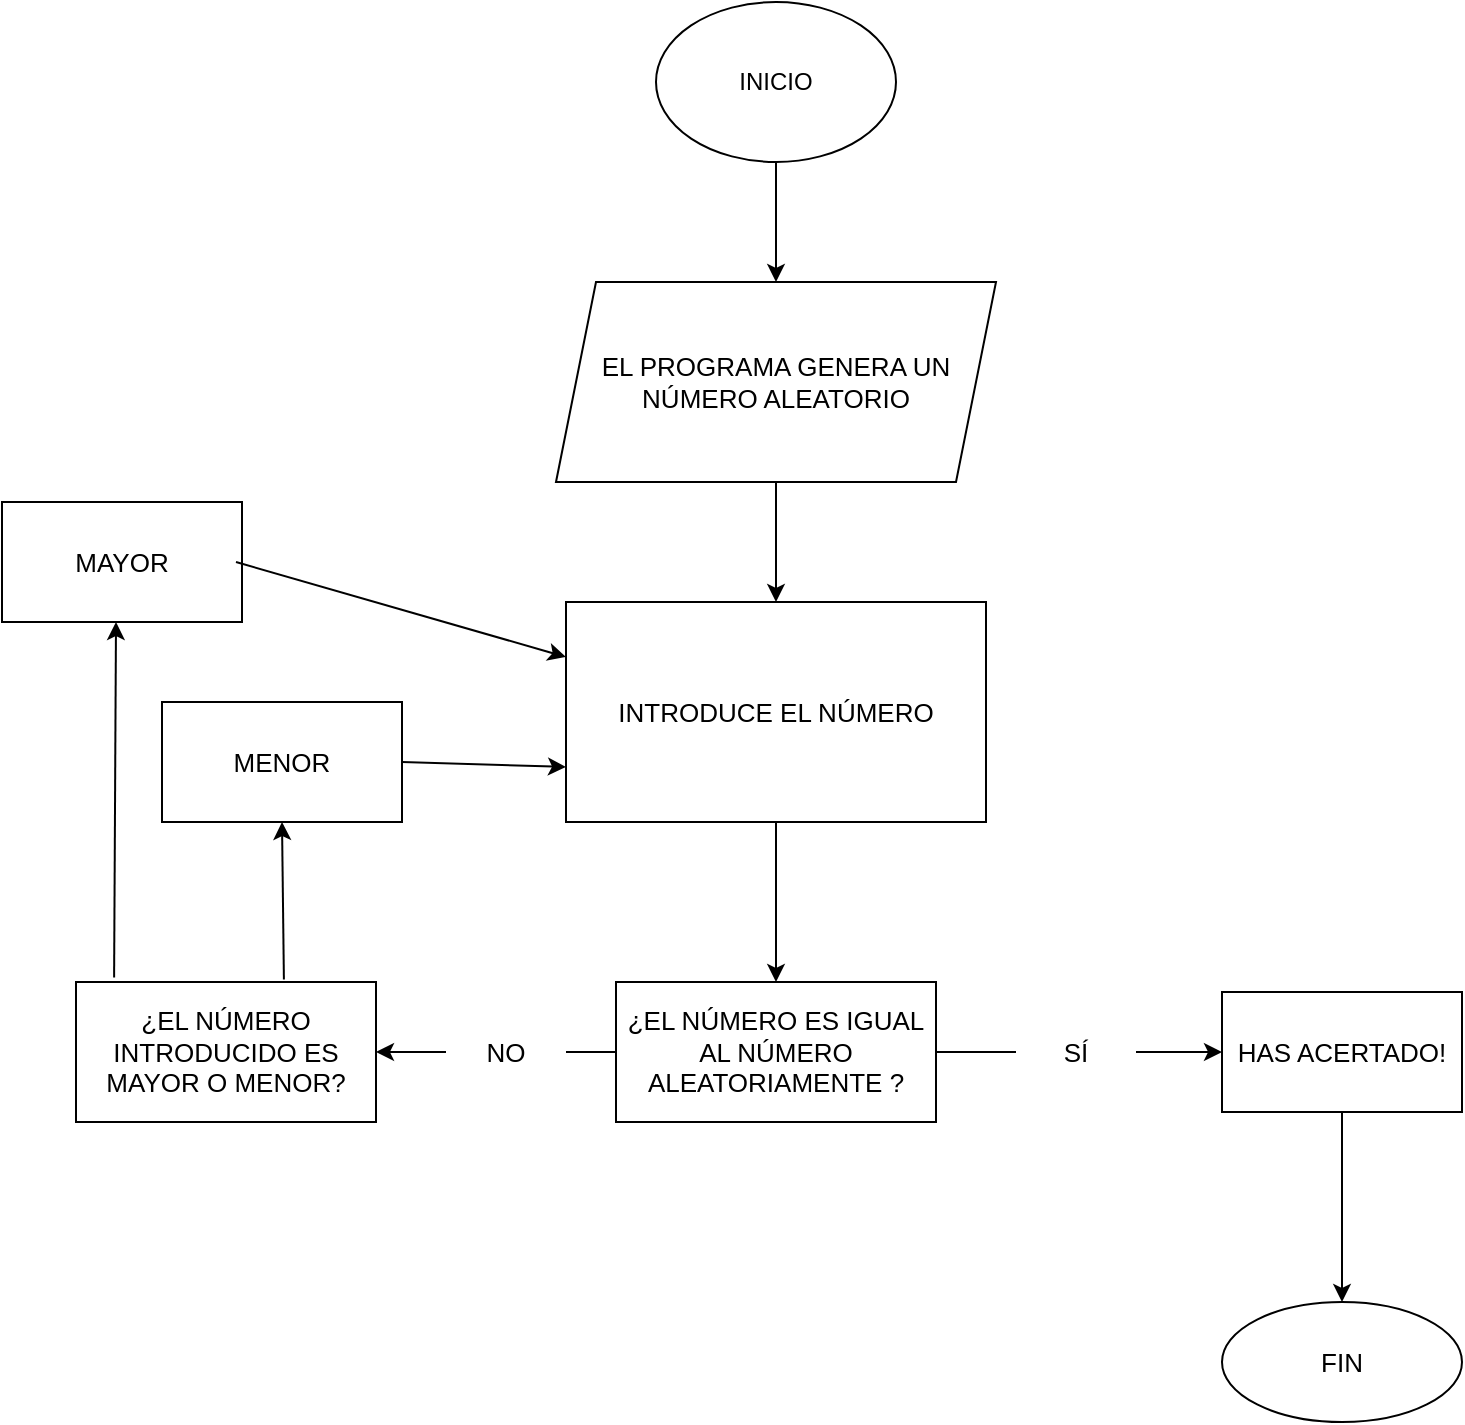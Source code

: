 <mxfile>
    <diagram id="dqZsnTbzCjewWdG2UYxb" name="Página-1">
        <mxGraphModel dx="920" dy="701" grid="1" gridSize="10" guides="1" tooltips="1" connect="1" arrows="1" fold="1" page="1" pageScale="1" pageWidth="827" pageHeight="1169" math="0" shadow="0">
            <root>
                <mxCell id="0"/>
                <mxCell id="1" parent="0"/>
                <mxCell id="3" value="INICIO" style="ellipse;whiteSpace=wrap;html=1;" parent="1" vertex="1">
                    <mxGeometry x="387" y="30" width="120" height="80" as="geometry"/>
                </mxCell>
                <mxCell id="4" value="&lt;font style=&quot;font-size: 13px&quot;&gt;EL PROGRAMA GENERA UN NÚMERO ALEATORIO&lt;/font&gt;" style="shape=parallelogram;perimeter=parallelogramPerimeter;whiteSpace=wrap;html=1;fixedSize=1;" vertex="1" parent="1">
                    <mxGeometry x="337" y="170" width="220" height="100" as="geometry"/>
                </mxCell>
                <mxCell id="5" value="" style="endArrow=classic;html=1;fontSize=12;entryX=0.5;entryY=0;entryDx=0;entryDy=0;exitX=0.5;exitY=1;exitDx=0;exitDy=0;" edge="1" parent="1" target="4">
                    <mxGeometry width="50" height="50" relative="1" as="geometry">
                        <mxPoint x="447" y="110.0" as="sourcePoint"/>
                        <mxPoint x="447" y="120" as="targetPoint"/>
                    </mxGeometry>
                </mxCell>
                <mxCell id="6" value="&lt;font style=&quot;font-size: 13px&quot;&gt;INTRODUCE EL NÚMERO&lt;/font&gt;" style="rounded=0;whiteSpace=wrap;html=1;fontSize=12;" vertex="1" parent="1">
                    <mxGeometry x="342" y="330" width="210" height="110" as="geometry"/>
                </mxCell>
                <mxCell id="7" value="" style="endArrow=classic;html=1;fontSize=13;exitX=0.5;exitY=1;exitDx=0;exitDy=0;entryX=0.5;entryY=0;entryDx=0;entryDy=0;" edge="1" parent="1" source="4" target="6">
                    <mxGeometry width="50" height="50" relative="1" as="geometry">
                        <mxPoint x="447" y="360" as="sourcePoint"/>
                        <mxPoint x="497" y="310" as="targetPoint"/>
                    </mxGeometry>
                </mxCell>
                <mxCell id="8" value="" style="endArrow=classic;html=1;fontSize=13;exitX=0.5;exitY=1;exitDx=0;exitDy=0;" edge="1" parent="1" source="6" target="9">
                    <mxGeometry width="50" height="50" relative="1" as="geometry">
                        <mxPoint x="447" y="510" as="sourcePoint"/>
                        <mxPoint x="497" y="460" as="targetPoint"/>
                    </mxGeometry>
                </mxCell>
                <mxCell id="13" value="" style="edgeStyle=none;html=1;fontSize=13;startArrow=none;entryX=0;entryY=0.5;entryDx=0;entryDy=0;" edge="1" parent="1" source="14" target="12">
                    <mxGeometry relative="1" as="geometry">
                        <mxPoint x="667" y="555" as="targetPoint"/>
                    </mxGeometry>
                </mxCell>
                <mxCell id="19" value="" style="edgeStyle=none;html=1;fontSize=13;startArrow=none;" edge="1" parent="1" source="20" target="18">
                    <mxGeometry relative="1" as="geometry"/>
                </mxCell>
                <mxCell id="9" value="¿EL NÚMERO ES IGUAL AL NÚMERO ALEATORIAMENTE ?" style="rounded=0;whiteSpace=wrap;html=1;fontSize=13;" vertex="1" parent="1">
                    <mxGeometry x="367" y="520" width="160" height="70" as="geometry"/>
                </mxCell>
                <mxCell id="17" value="" style="edgeStyle=none;html=1;fontSize=13;exitX=0.5;exitY=1;exitDx=0;exitDy=0;entryX=0.5;entryY=0;entryDx=0;entryDy=0;" edge="1" parent="1" source="12" target="16">
                    <mxGeometry relative="1" as="geometry">
                        <mxPoint x="669.33" y="595" as="sourcePoint"/>
                        <mxPoint x="669.33" y="675" as="targetPoint"/>
                    </mxGeometry>
                </mxCell>
                <mxCell id="12" value="HAS ACERTADO!" style="whiteSpace=wrap;html=1;fontSize=13;rounded=0;" vertex="1" parent="1">
                    <mxGeometry x="670" y="525" width="120" height="60" as="geometry"/>
                </mxCell>
                <mxCell id="14" value="SÍ" style="text;html=1;strokeColor=none;fillColor=none;align=center;verticalAlign=middle;whiteSpace=wrap;rounded=0;fontSize=13;" vertex="1" parent="1">
                    <mxGeometry x="567" y="540" width="60" height="30" as="geometry"/>
                </mxCell>
                <mxCell id="15" value="" style="edgeStyle=none;html=1;fontSize=13;endArrow=none;" edge="1" parent="1" source="9" target="14">
                    <mxGeometry relative="1" as="geometry">
                        <mxPoint x="527" y="555" as="sourcePoint"/>
                        <mxPoint x="657" y="555" as="targetPoint"/>
                    </mxGeometry>
                </mxCell>
                <mxCell id="16" value="FIN" style="ellipse;whiteSpace=wrap;html=1;fontSize=13;rounded=0;" vertex="1" parent="1">
                    <mxGeometry x="670" y="680" width="120" height="60" as="geometry"/>
                </mxCell>
                <mxCell id="25" value="" style="edgeStyle=none;html=1;fontSize=13;exitX=0.127;exitY=-0.032;exitDx=0;exitDy=0;entryX=0.5;entryY=1;entryDx=0;entryDy=0;exitPerimeter=0;" edge="1" parent="1" source="18">
                    <mxGeometry relative="1" as="geometry">
                        <mxPoint x="117" y="340.0" as="targetPoint"/>
                        <Array as="points"/>
                    </mxGeometry>
                </mxCell>
                <mxCell id="18" value="¿EL NÚMERO INTRODUCIDO ES MAYOR O MENOR?" style="whiteSpace=wrap;html=1;fontSize=13;rounded=0;" vertex="1" parent="1">
                    <mxGeometry x="97" y="520" width="150" height="70" as="geometry"/>
                </mxCell>
                <mxCell id="20" value="NO" style="text;html=1;strokeColor=none;fillColor=none;align=center;verticalAlign=middle;whiteSpace=wrap;rounded=0;fontSize=13;" vertex="1" parent="1">
                    <mxGeometry x="282" y="540" width="60" height="30" as="geometry"/>
                </mxCell>
                <mxCell id="21" value="" style="edgeStyle=none;html=1;fontSize=13;endArrow=none;" edge="1" parent="1" source="9" target="20">
                    <mxGeometry relative="1" as="geometry">
                        <mxPoint x="367" y="555" as="sourcePoint"/>
                        <mxPoint x="267" y="555" as="targetPoint"/>
                    </mxGeometry>
                </mxCell>
                <mxCell id="22" value="MAYOR" style="rounded=0;whiteSpace=wrap;html=1;fontSize=13;" vertex="1" parent="1">
                    <mxGeometry x="60" y="280" width="120" height="60" as="geometry"/>
                </mxCell>
                <mxCell id="26" value="MENOR" style="rounded=0;whiteSpace=wrap;html=1;fontSize=13;" vertex="1" parent="1">
                    <mxGeometry x="140" y="380" width="120" height="60" as="geometry"/>
                </mxCell>
                <mxCell id="27" value="" style="endArrow=classic;html=1;fontSize=13;exitX=0.693;exitY=-0.018;exitDx=0;exitDy=0;exitPerimeter=0;entryX=0.5;entryY=1;entryDx=0;entryDy=0;" edge="1" parent="1" source="18" target="26">
                    <mxGeometry width="50" height="50" relative="1" as="geometry">
                        <mxPoint x="437" y="450" as="sourcePoint"/>
                        <mxPoint x="487" y="400" as="targetPoint"/>
                    </mxGeometry>
                </mxCell>
                <mxCell id="28" value="" style="endArrow=classic;html=1;fontSize=13;exitX=1;exitY=0.5;exitDx=0;exitDy=0;entryX=0;entryY=0.25;entryDx=0;entryDy=0;" edge="1" parent="1" target="6">
                    <mxGeometry width="50" height="50" relative="1" as="geometry">
                        <mxPoint x="177" y="310.0" as="sourcePoint"/>
                        <mxPoint x="487" y="400" as="targetPoint"/>
                    </mxGeometry>
                </mxCell>
                <mxCell id="29" value="" style="endArrow=classic;html=1;fontSize=13;exitX=1;exitY=0.5;exitDx=0;exitDy=0;entryX=0;entryY=0.75;entryDx=0;entryDy=0;" edge="1" parent="1" source="26" target="6">
                    <mxGeometry width="50" height="50" relative="1" as="geometry">
                        <mxPoint x="437" y="450" as="sourcePoint"/>
                        <mxPoint x="327" y="470" as="targetPoint"/>
                    </mxGeometry>
                </mxCell>
            </root>
        </mxGraphModel>
    </diagram>
</mxfile>